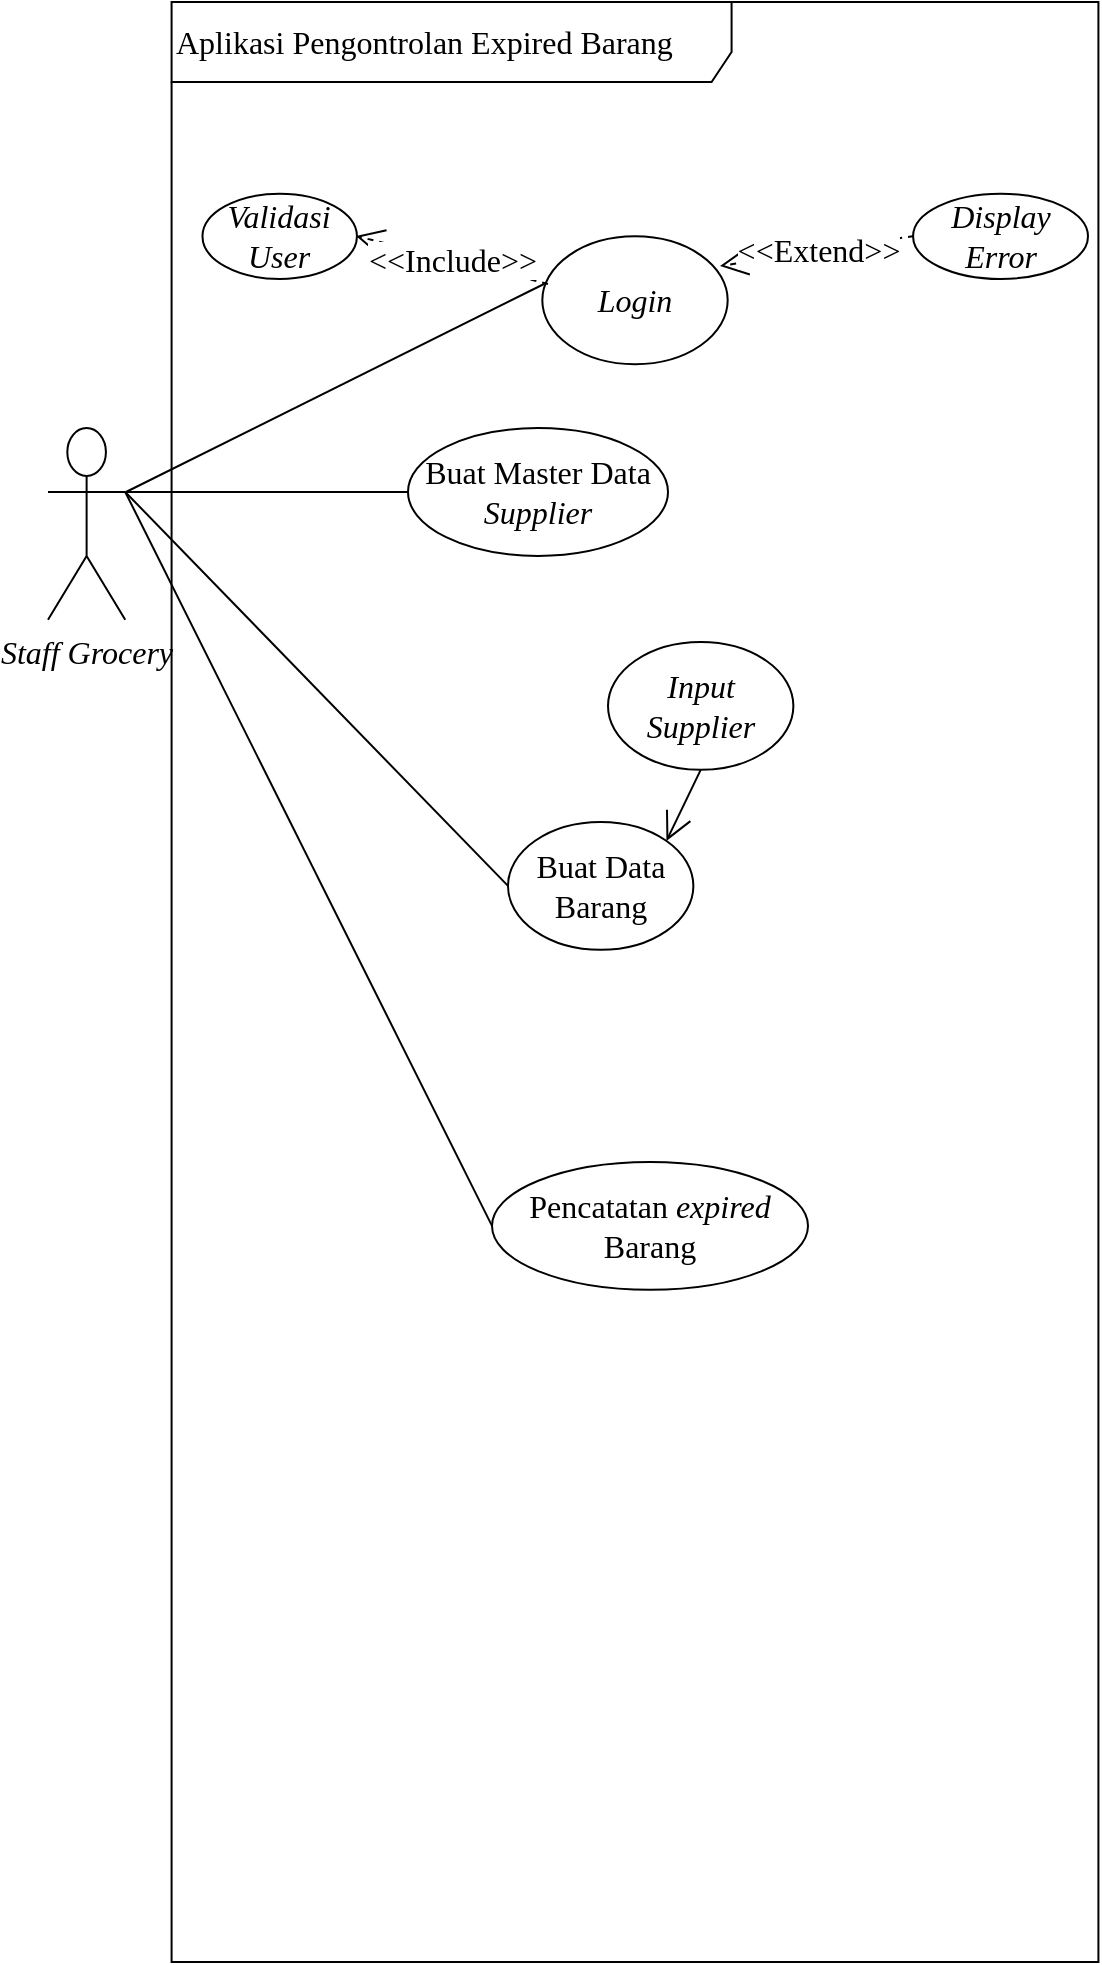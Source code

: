 <mxfile version="21.6.8" type="github">
  <diagram name="Halaman-1" id="D_4FpWo1AMji6Q4axLBI">
    <mxGraphModel dx="361" dy="688" grid="1" gridSize="10" guides="1" tooltips="1" connect="1" arrows="1" fold="1" page="1" pageScale="1" pageWidth="827" pageHeight="1169" math="0" shadow="0">
      <root>
        <mxCell id="0" />
        <mxCell id="1" parent="0" />
        <mxCell id="OxJJIECYBBjwHYUAD2fh-3" value="&lt;i&gt;Staff Grocery&lt;br&gt;&lt;/i&gt;" style="shape=umlActor;verticalLabelPosition=bottom;verticalAlign=top;html=1;outlineConnect=0;fontSize=16;fontFamily=Times New Roman;" vertex="1" parent="1">
          <mxGeometry x="130" y="333.043" width="38.62" height="95.87" as="geometry" />
        </mxCell>
        <mxCell id="OxJJIECYBBjwHYUAD2fh-70" value="Aplikasi Pengontrolan Expired Barang " style="shape=umlFrame;whiteSpace=wrap;html=1;pointerEvents=0;width=280;height=40;fontSize=16;align=left;fontFamily=Times New Roman;" vertex="1" parent="1">
          <mxGeometry x="191.789" y="120" width="463.421" height="980.0" as="geometry" />
        </mxCell>
        <mxCell id="OxJJIECYBBjwHYUAD2fh-75" value="&lt;i style=&quot;font-size: 16px;&quot;&gt;Login&lt;/i&gt;" style="ellipse;whiteSpace=wrap;html=1;fontSize=16;fontFamily=Times New Roman;" vertex="1" parent="1">
          <mxGeometry x="377.158" y="237.174" width="92.684" height="63.913" as="geometry" />
        </mxCell>
        <mxCell id="OxJJIECYBBjwHYUAD2fh-77" value="&lt;i style=&quot;font-size: 16px;&quot;&gt;Validasi User&lt;/i&gt;" style="ellipse;whiteSpace=wrap;html=1;align=center;fontSize=16;fontFamily=Times New Roman;" vertex="1" parent="1">
          <mxGeometry x="207.237" y="215.87" width="77.237" height="42.609" as="geometry" />
        </mxCell>
        <mxCell id="OxJJIECYBBjwHYUAD2fh-78" value="&amp;lt;&amp;lt;Include&amp;gt;&amp;gt;" style="endArrow=open;endSize=12;dashed=1;html=1;rounded=0;entryX=1;entryY=0.5;entryDx=0;entryDy=0;exitX=0.029;exitY=0.371;exitDx=0;exitDy=0;exitPerimeter=0;fontSize=16;fontFamily=Times New Roman;" edge="1" parent="1">
          <mxGeometry width="160" relative="1" as="geometry">
            <mxPoint x="380" y="261" as="sourcePoint" />
            <mxPoint x="284" y="237" as="targetPoint" />
          </mxGeometry>
        </mxCell>
        <mxCell id="OxJJIECYBBjwHYUAD2fh-79" value="&amp;lt;&amp;lt;Extend&amp;gt;&amp;gt;" style="endArrow=open;endSize=12;dashed=1;html=1;rounded=0;exitX=0;exitY=0.5;exitDx=0;exitDy=0;entryX=0.961;entryY=0.233;entryDx=0;entryDy=0;entryPerimeter=0;fontSize=16;fontFamily=Times New Roman;" edge="1" parent="1">
          <mxGeometry width="160" relative="1" as="geometry">
            <mxPoint x="563" y="237" as="sourcePoint" />
            <mxPoint x="466" y="252" as="targetPoint" />
          </mxGeometry>
        </mxCell>
        <mxCell id="OxJJIECYBBjwHYUAD2fh-80" value="&lt;i style=&quot;font-size: 16px;&quot;&gt;Display Error&lt;/i&gt;" style="ellipse;whiteSpace=wrap;html=1;align=center;fontSize=16;fontFamily=Times New Roman;" vertex="1" parent="1">
          <mxGeometry x="562.53" y="215.87" width="87.47" height="42.609" as="geometry" />
        </mxCell>
        <mxCell id="OxJJIECYBBjwHYUAD2fh-81" value="" style="endArrow=none;html=1;rounded=0;exitX=1;exitY=0.333;exitDx=0;exitDy=0;exitPerimeter=0;entryX=0.011;entryY=0.371;entryDx=0;entryDy=0;entryPerimeter=0;fontSize=16;fontFamily=Times New Roman;" edge="1" parent="1">
          <mxGeometry relative="1" as="geometry">
            <mxPoint x="169" y="365" as="sourcePoint" />
            <mxPoint x="378" y="261" as="targetPoint" />
          </mxGeometry>
        </mxCell>
        <mxCell id="OxJJIECYBBjwHYUAD2fh-82" value="Buat&lt;i&gt; &lt;/i&gt;Master Data &lt;i&gt;Supplier&lt;/i&gt;" style="ellipse;whiteSpace=wrap;html=1;fontSize=16;fontFamily=Times New Roman;" vertex="1" parent="1">
          <mxGeometry x="310" y="333.04" width="130" height="63.91" as="geometry" />
        </mxCell>
        <mxCell id="OxJJIECYBBjwHYUAD2fh-83" value="Buat Data Barang&lt;i&gt;&lt;br&gt;&lt;/i&gt;" style="ellipse;whiteSpace=wrap;html=1;fontSize=16;fontFamily=Times New Roman;" vertex="1" parent="1">
          <mxGeometry x="359.998" y="530.004" width="92.684" height="63.913" as="geometry" />
        </mxCell>
        <mxCell id="OxJJIECYBBjwHYUAD2fh-84" value="" style="endArrow=none;html=1;rounded=0;exitX=1;exitY=0.333;exitDx=0;exitDy=0;exitPerimeter=0;entryX=0;entryY=0.5;entryDx=0;entryDy=0;fontSize=16;fontFamily=Times New Roman;" edge="1" parent="1" source="OxJJIECYBBjwHYUAD2fh-3" target="OxJJIECYBBjwHYUAD2fh-82">
          <mxGeometry relative="1" as="geometry">
            <mxPoint x="179" y="375" as="sourcePoint" />
            <mxPoint x="388" y="271" as="targetPoint" />
          </mxGeometry>
        </mxCell>
        <mxCell id="OxJJIECYBBjwHYUAD2fh-86" value="" style="endArrow=none;html=1;rounded=0;entryX=0;entryY=0.5;entryDx=0;entryDy=0;fontSize=16;fontFamily=Times New Roman;exitX=1;exitY=0.333;exitDx=0;exitDy=0;exitPerimeter=0;" edge="1" parent="1" source="OxJJIECYBBjwHYUAD2fh-3" target="OxJJIECYBBjwHYUAD2fh-83">
          <mxGeometry relative="1" as="geometry">
            <mxPoint x="170" y="370" as="sourcePoint" />
            <mxPoint x="387" y="392" as="targetPoint" />
          </mxGeometry>
        </mxCell>
        <mxCell id="OxJJIECYBBjwHYUAD2fh-88" value="Pencatatan&lt;i&gt; expired &lt;/i&gt;Barang&lt;i&gt;&lt;br&gt;&lt;/i&gt;" style="ellipse;whiteSpace=wrap;html=1;fontSize=16;fontFamily=Times New Roman;" vertex="1" parent="1">
          <mxGeometry x="352" y="700" width="158" height="63.91" as="geometry" />
        </mxCell>
        <mxCell id="OxJJIECYBBjwHYUAD2fh-89" value="" style="endArrow=none;html=1;rounded=0;entryX=0;entryY=0.5;entryDx=0;entryDy=0;fontSize=16;fontFamily=Times New Roman;exitX=1;exitY=0.333;exitDx=0;exitDy=0;exitPerimeter=0;" edge="1" parent="1" source="OxJJIECYBBjwHYUAD2fh-3" target="OxJJIECYBBjwHYUAD2fh-88">
          <mxGeometry relative="1" as="geometry">
            <mxPoint x="179" y="375" as="sourcePoint" />
            <mxPoint x="387" y="652" as="targetPoint" />
          </mxGeometry>
        </mxCell>
        <mxCell id="OxJJIECYBBjwHYUAD2fh-90" value="" style="endArrow=open;endFill=1;endSize=12;html=1;rounded=0;exitX=0.5;exitY=1;exitDx=0;exitDy=0;entryX=1;entryY=0;entryDx=0;entryDy=0;fontSize=16;fontFamily=Times New Roman;" edge="1" parent="1" source="OxJJIECYBBjwHYUAD2fh-92" target="OxJJIECYBBjwHYUAD2fh-83">
          <mxGeometry width="160" relative="1" as="geometry">
            <mxPoint x="377.16" y="443" as="sourcePoint" />
            <mxPoint x="396.16" y="480" as="targetPoint" />
          </mxGeometry>
        </mxCell>
        <mxCell id="OxJJIECYBBjwHYUAD2fh-91" value="" style="group;fontSize=16;fontFamily=Times New Roman;" vertex="1" connectable="0" parent="1">
          <mxGeometry x="410.004" y="440.001" width="92.684" height="63.913" as="geometry" />
        </mxCell>
        <mxCell id="OxJJIECYBBjwHYUAD2fh-92" value="" style="ellipse;whiteSpace=wrap;html=1;fontSize=16;fontFamily=Times New Roman;" vertex="1" parent="OxJJIECYBBjwHYUAD2fh-91">
          <mxGeometry width="92.684" height="63.913" as="geometry" />
        </mxCell>
        <mxCell id="OxJJIECYBBjwHYUAD2fh-93" value="&lt;i style=&quot;font-size: 16px;&quot;&gt;Input Supplier&lt;br style=&quot;font-size: 16px;&quot;&gt;&lt;/i&gt;" style="text;html=1;strokeColor=none;fillColor=none;align=center;verticalAlign=middle;whiteSpace=wrap;rounded=0;fontSize=16;fontFamily=Times New Roman;" vertex="1" parent="OxJJIECYBBjwHYUAD2fh-91">
          <mxGeometry x="5.793" y="11.984" width="81.099" height="39.946" as="geometry" />
        </mxCell>
      </root>
    </mxGraphModel>
  </diagram>
</mxfile>
